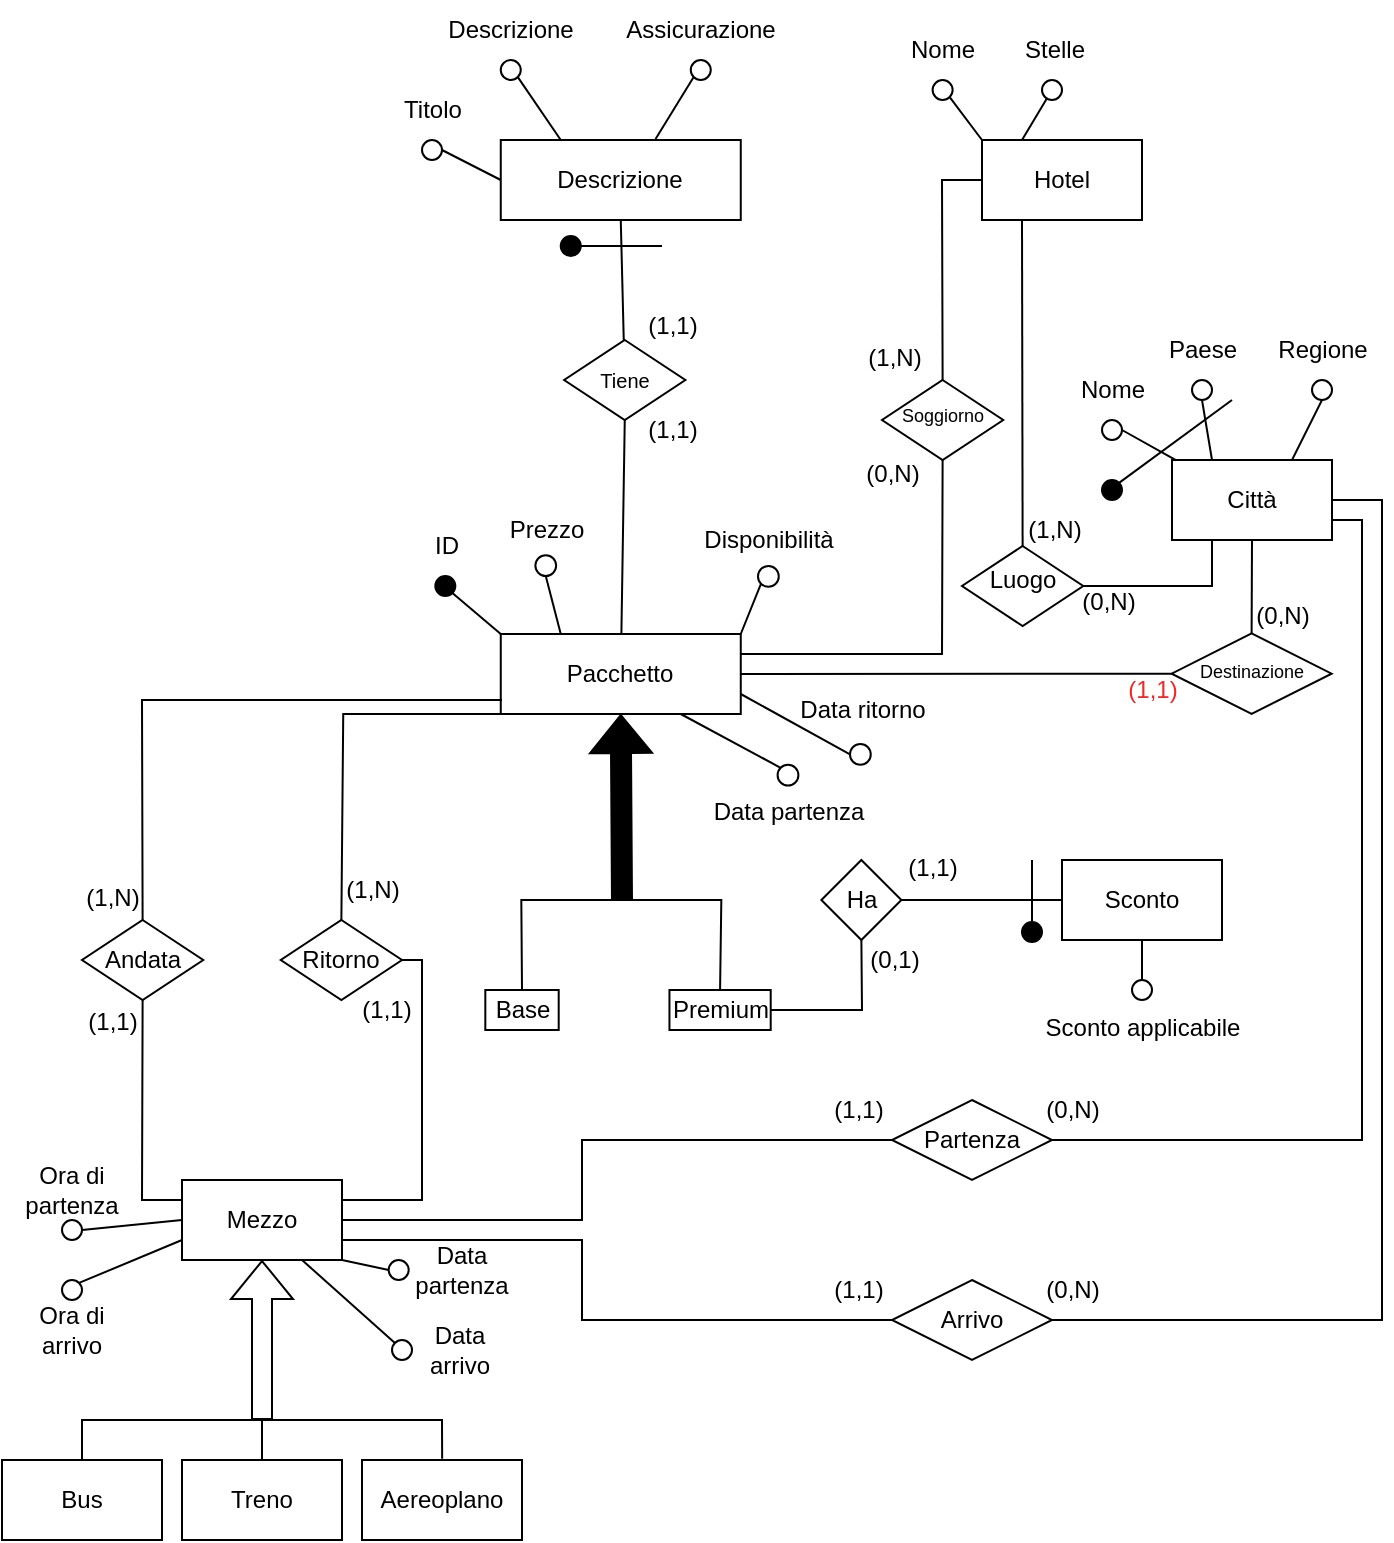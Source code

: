 <mxfile version="21.2.8" type="device">
  <diagram name="Pagina-1" id="XnK0lcYDc5IUlMdxf0PO">
    <mxGraphModel dx="1970" dy="593" grid="1" gridSize="10" guides="1" tooltips="1" connect="1" arrows="1" fold="1" page="1" pageScale="1" pageWidth="827" pageHeight="1169" math="0" shadow="0">
      <root>
        <mxCell id="0" />
        <mxCell id="1" parent="0" />
        <mxCell id="iDGBPSTXVyDFNnfygIKq-2" value="Pacchetto" style="rounded=0;whiteSpace=wrap;html=1;" parent="1" vertex="1">
          <mxGeometry x="239.38" y="407" width="120" height="40" as="geometry" />
        </mxCell>
        <mxCell id="iDGBPSTXVyDFNnfygIKq-3" value="&lt;div align=&quot;center&quot;&gt;&lt;font style=&quot;font-size: 10px;&quot;&gt;Tiene&lt;/font&gt;&lt;/div&gt;" style="rhombus;whiteSpace=wrap;html=1;align=center;" parent="1" vertex="1">
          <mxGeometry x="271.07" y="260" width="60.62" height="40" as="geometry" />
        </mxCell>
        <mxCell id="iDGBPSTXVyDFNnfygIKq-4" value="Descrizione" style="rounded=0;whiteSpace=wrap;html=1;" parent="1" vertex="1">
          <mxGeometry x="239.38" y="160" width="120" height="40" as="geometry" />
        </mxCell>
        <mxCell id="iDGBPSTXVyDFNnfygIKq-5" value="" style="endArrow=none;html=1;rounded=0;entryX=0.5;entryY=1;entryDx=0;entryDy=0;" parent="1" source="iDGBPSTXVyDFNnfygIKq-3" target="iDGBPSTXVyDFNnfygIKq-4" edge="1">
          <mxGeometry width="50" height="50" relative="1" as="geometry">
            <mxPoint x="390" y="350" as="sourcePoint" />
            <mxPoint x="440" y="300" as="targetPoint" />
          </mxGeometry>
        </mxCell>
        <mxCell id="iDGBPSTXVyDFNnfygIKq-6" value="" style="endArrow=none;html=1;rounded=0;entryX=0.5;entryY=1;entryDx=0;entryDy=0;" parent="1" source="iDGBPSTXVyDFNnfygIKq-2" target="iDGBPSTXVyDFNnfygIKq-3" edge="1">
          <mxGeometry width="50" height="50" relative="1" as="geometry">
            <mxPoint x="297.17" y="408" as="sourcePoint" />
            <mxPoint x="296.66" y="348" as="targetPoint" />
          </mxGeometry>
        </mxCell>
        <mxCell id="iDGBPSTXVyDFNnfygIKq-7" value="(1,1)" style="text;html=1;align=center;verticalAlign=middle;resizable=0;points=[];autosize=1;strokeColor=none;fillColor=none;" parent="1" vertex="1">
          <mxGeometry x="300" y="238" width="50" height="30" as="geometry" />
        </mxCell>
        <mxCell id="iDGBPSTXVyDFNnfygIKq-8" value="(1,1)" style="text;html=1;align=center;verticalAlign=middle;resizable=0;points=[];autosize=1;strokeColor=none;fillColor=none;" parent="1" vertex="1">
          <mxGeometry x="300" y="290" width="50" height="30" as="geometry" />
        </mxCell>
        <mxCell id="iDGBPSTXVyDFNnfygIKq-9" value="" style="ellipse;whiteSpace=wrap;html=1;aspect=fixed;" parent="1" vertex="1">
          <mxGeometry x="200" y="160" width="10" height="10" as="geometry" />
        </mxCell>
        <mxCell id="iDGBPSTXVyDFNnfygIKq-10" value="&lt;div&gt;Titolo&lt;/div&gt;" style="text;html=1;align=center;verticalAlign=middle;resizable=0;points=[];autosize=1;strokeColor=none;fillColor=none;" parent="1" vertex="1">
          <mxGeometry x="180" y="130" width="50" height="30" as="geometry" />
        </mxCell>
        <mxCell id="iDGBPSTXVyDFNnfygIKq-11" value="" style="endArrow=none;html=1;rounded=0;entryX=1;entryY=0.5;entryDx=0;entryDy=0;exitX=0;exitY=0.5;exitDx=0;exitDy=0;" parent="1" source="iDGBPSTXVyDFNnfygIKq-4" target="iDGBPSTXVyDFNnfygIKq-9" edge="1">
          <mxGeometry width="50" height="50" relative="1" as="geometry">
            <mxPoint x="310" y="350" as="sourcePoint" />
            <mxPoint x="360" y="300" as="targetPoint" />
          </mxGeometry>
        </mxCell>
        <mxCell id="iDGBPSTXVyDFNnfygIKq-13" value="" style="endArrow=none;html=1;rounded=0;exitX=0.25;exitY=0;exitDx=0;exitDy=0;entryX=1;entryY=1;entryDx=0;entryDy=0;" parent="1" source="iDGBPSTXVyDFNnfygIKq-4" target="iDGBPSTXVyDFNnfygIKq-17" edge="1">
          <mxGeometry width="50" height="50" relative="1" as="geometry">
            <mxPoint x="309" y="150" as="sourcePoint" />
            <mxPoint x="270" y="120" as="targetPoint" />
          </mxGeometry>
        </mxCell>
        <mxCell id="iDGBPSTXVyDFNnfygIKq-17" value="" style="ellipse;whiteSpace=wrap;html=1;aspect=fixed;" parent="1" vertex="1">
          <mxGeometry x="239.38" y="120" width="10" height="10" as="geometry" />
        </mxCell>
        <mxCell id="iDGBPSTXVyDFNnfygIKq-19" value="Descrizione" style="text;html=1;align=center;verticalAlign=middle;resizable=0;points=[];autosize=1;strokeColor=none;fillColor=none;" parent="1" vertex="1">
          <mxGeometry x="199.38" y="90" width="90" height="30" as="geometry" />
        </mxCell>
        <mxCell id="iDGBPSTXVyDFNnfygIKq-21" value="" style="ellipse;whiteSpace=wrap;html=1;" parent="1" vertex="1">
          <mxGeometry x="334.38" y="120" width="10" height="10" as="geometry" />
        </mxCell>
        <mxCell id="iDGBPSTXVyDFNnfygIKq-22" value="Assicurazione" style="text;html=1;align=center;verticalAlign=middle;resizable=0;points=[];autosize=1;strokeColor=none;fillColor=none;" parent="1" vertex="1">
          <mxGeometry x="289.38" y="90" width="100" height="30" as="geometry" />
        </mxCell>
        <mxCell id="iDGBPSTXVyDFNnfygIKq-23" value="" style="endArrow=none;html=1;rounded=0;entryX=0;entryY=1;entryDx=0;entryDy=0;exitX=0.645;exitY=-0.013;exitDx=0;exitDy=0;exitPerimeter=0;" parent="1" source="iDGBPSTXVyDFNnfygIKq-4" target="iDGBPSTXVyDFNnfygIKq-21" edge="1">
          <mxGeometry width="50" height="50" relative="1" as="geometry">
            <mxPoint x="270" y="180" as="sourcePoint" />
            <mxPoint x="320" y="130" as="targetPoint" />
          </mxGeometry>
        </mxCell>
        <mxCell id="iDGBPSTXVyDFNnfygIKq-24" value="" style="ellipse;whiteSpace=wrap;html=1;aspect=fixed;fillColor=#000000;" parent="1" vertex="1">
          <mxGeometry x="269.38" y="208" width="10" height="10" as="geometry" />
        </mxCell>
        <mxCell id="iDGBPSTXVyDFNnfygIKq-29" value="" style="endArrow=none;html=1;rounded=0;exitX=1;exitY=0.5;exitDx=0;exitDy=0;" parent="1" source="iDGBPSTXVyDFNnfygIKq-24" edge="1">
          <mxGeometry width="50" height="50" relative="1" as="geometry">
            <mxPoint x="260" y="260" as="sourcePoint" />
            <mxPoint x="320" y="213" as="targetPoint" />
          </mxGeometry>
        </mxCell>
        <mxCell id="iDGBPSTXVyDFNnfygIKq-30" value="" style="ellipse;whiteSpace=wrap;html=1;aspect=fixed;fillColor=#000000;" parent="1" vertex="1">
          <mxGeometry x="206.66" y="378" width="10" height="10" as="geometry" />
        </mxCell>
        <mxCell id="iDGBPSTXVyDFNnfygIKq-31" value="" style="endArrow=none;html=1;rounded=0;entryX=1;entryY=1;entryDx=0;entryDy=0;exitX=0;exitY=0;exitDx=0;exitDy=0;" parent="1" source="iDGBPSTXVyDFNnfygIKq-2" target="iDGBPSTXVyDFNnfygIKq-30" edge="1">
          <mxGeometry width="50" height="50" relative="1" as="geometry">
            <mxPoint x="246.66" y="408" as="sourcePoint" />
            <mxPoint x="306.66" y="358" as="targetPoint" />
          </mxGeometry>
        </mxCell>
        <mxCell id="iDGBPSTXVyDFNnfygIKq-32" value="ID" style="text;html=1;align=center;verticalAlign=middle;resizable=0;points=[];autosize=1;strokeColor=none;fillColor=none;" parent="1" vertex="1">
          <mxGeometry x="191.66" y="348" width="40" height="30" as="geometry" />
        </mxCell>
        <mxCell id="iDGBPSTXVyDFNnfygIKq-33" value="" style="ellipse;whiteSpace=wrap;html=1;aspect=fixed;fillColor=none;" parent="1" vertex="1">
          <mxGeometry x="368" y="373" width="10.38" height="10.38" as="geometry" />
        </mxCell>
        <mxCell id="iDGBPSTXVyDFNnfygIKq-34" value="" style="endArrow=none;html=1;rounded=0;entryX=0;entryY=1;entryDx=0;entryDy=0;exitX=1;exitY=0;exitDx=0;exitDy=0;" parent="1" source="iDGBPSTXVyDFNnfygIKq-2" target="iDGBPSTXVyDFNnfygIKq-33" edge="1">
          <mxGeometry width="50" height="50" relative="1" as="geometry">
            <mxPoint x="417.66" y="411" as="sourcePoint" />
            <mxPoint x="471.66" y="361" as="targetPoint" />
          </mxGeometry>
        </mxCell>
        <mxCell id="iDGBPSTXVyDFNnfygIKq-35" value="Prezzo" style="text;html=1;align=center;verticalAlign=middle;resizable=0;points=[];autosize=1;strokeColor=none;fillColor=none;" parent="1" vertex="1">
          <mxGeometry x="234.38" y="341.62" width="55" height="26" as="geometry" />
        </mxCell>
        <mxCell id="iDGBPSTXVyDFNnfygIKq-36" value="" style="ellipse;whiteSpace=wrap;html=1;aspect=fixed;fillColor=none;" parent="1" vertex="1">
          <mxGeometry x="256.69" y="367.62" width="10.38" height="10.38" as="geometry" />
        </mxCell>
        <mxCell id="iDGBPSTXVyDFNnfygIKq-37" value="" style="endArrow=none;html=1;rounded=0;entryX=0.5;entryY=1;entryDx=0;entryDy=0;exitX=0.25;exitY=0;exitDx=0;exitDy=0;" parent="1" source="iDGBPSTXVyDFNnfygIKq-2" target="iDGBPSTXVyDFNnfygIKq-36" edge="1">
          <mxGeometry width="50" height="50" relative="1" as="geometry">
            <mxPoint x="321.35" y="401" as="sourcePoint" />
            <mxPoint x="436.35" y="354" as="targetPoint" />
          </mxGeometry>
        </mxCell>
        <mxCell id="iDGBPSTXVyDFNnfygIKq-39" value="Disponibilità" style="text;html=1;align=center;verticalAlign=middle;resizable=0;points=[];autosize=1;strokeColor=none;fillColor=none;" parent="1" vertex="1">
          <mxGeometry x="331.69" y="347" width="83" height="26" as="geometry" />
        </mxCell>
        <mxCell id="iDGBPSTXVyDFNnfygIKq-42" value="" style="ellipse;whiteSpace=wrap;html=1;aspect=fixed;fillColor=none;" parent="1" vertex="1">
          <mxGeometry x="377.81" y="472.38" width="10.38" height="10.38" as="geometry" />
        </mxCell>
        <mxCell id="iDGBPSTXVyDFNnfygIKq-43" value="" style="endArrow=none;html=1;rounded=0;entryX=0;entryY=0;entryDx=0;entryDy=0;exitX=0.75;exitY=1;exitDx=0;exitDy=0;" parent="1" source="iDGBPSTXVyDFNnfygIKq-2" target="iDGBPSTXVyDFNnfygIKq-42" edge="1">
          <mxGeometry width="50" height="50" relative="1" as="geometry">
            <mxPoint x="371.69" y="507" as="sourcePoint" />
            <mxPoint x="484.35" y="461" as="targetPoint" />
          </mxGeometry>
        </mxCell>
        <mxCell id="iDGBPSTXVyDFNnfygIKq-44" value="Data partenza" style="text;html=1;align=center;verticalAlign=middle;resizable=0;points=[];autosize=1;strokeColor=none;fillColor=none;" parent="1" vertex="1">
          <mxGeometry x="336.0" y="482.76" width="94" height="26" as="geometry" />
        </mxCell>
        <mxCell id="iDGBPSTXVyDFNnfygIKq-45" value="" style="ellipse;whiteSpace=wrap;html=1;aspect=fixed;fillColor=none;" parent="1" vertex="1">
          <mxGeometry x="414" y="462" width="10.38" height="10.38" as="geometry" />
        </mxCell>
        <mxCell id="iDGBPSTXVyDFNnfygIKq-46" value="" style="endArrow=none;html=1;rounded=0;entryX=0;entryY=0.5;entryDx=0;entryDy=0;exitX=1;exitY=0.75;exitDx=0;exitDy=0;" parent="1" source="iDGBPSTXVyDFNnfygIKq-2" target="iDGBPSTXVyDFNnfygIKq-45" edge="1">
          <mxGeometry width="50" height="50" relative="1" as="geometry">
            <mxPoint x="384.19" y="410.62" as="sourcePoint" />
            <mxPoint x="539.54" y="424.62" as="targetPoint" />
          </mxGeometry>
        </mxCell>
        <mxCell id="iDGBPSTXVyDFNnfygIKq-47" value="Data ritorno" style="text;html=1;align=center;verticalAlign=middle;resizable=0;points=[];autosize=1;strokeColor=none;fillColor=none;" parent="1" vertex="1">
          <mxGeometry x="379.19" y="432" width="81" height="26" as="geometry" />
        </mxCell>
        <mxCell id="iDGBPSTXVyDFNnfygIKq-48" value="&lt;div style=&quot;line-height: 0%; font-size: 9px;&quot; align=&quot;center&quot;&gt;Destinazione&lt;/div&gt;&lt;div style=&quot;font-size: 9px;&quot; align=&quot;center&quot;&gt;&lt;br style=&quot;font-size: 9px;&quot;&gt;&lt;/div&gt;" style="rhombus;whiteSpace=wrap;html=1;align=center;spacingTop=8;fontSize=9;" parent="1" vertex="1">
          <mxGeometry x="574.81" y="406.69" width="80" height="40.31" as="geometry" />
        </mxCell>
        <mxCell id="iDGBPSTXVyDFNnfygIKq-49" value="" style="endArrow=none;html=1;rounded=0;exitX=1;exitY=0.5;exitDx=0;exitDy=0;entryX=0;entryY=0.5;entryDx=0;entryDy=0;" parent="1" source="iDGBPSTXVyDFNnfygIKq-2" target="iDGBPSTXVyDFNnfygIKq-48" edge="1">
          <mxGeometry width="50" height="50" relative="1" as="geometry">
            <mxPoint x="440" y="400" as="sourcePoint" />
            <mxPoint x="490" y="350" as="targetPoint" />
          </mxGeometry>
        </mxCell>
        <mxCell id="iDGBPSTXVyDFNnfygIKq-50" value="Città" style="rounded=0;whiteSpace=wrap;html=1;" parent="1" vertex="1">
          <mxGeometry x="575" y="320" width="80" height="40" as="geometry" />
        </mxCell>
        <mxCell id="iDGBPSTXVyDFNnfygIKq-51" value="" style="endArrow=none;html=1;rounded=0;exitX=0.5;exitY=0;exitDx=0;exitDy=0;entryX=0.5;entryY=1;entryDx=0;entryDy=0;" parent="1" source="iDGBPSTXVyDFNnfygIKq-48" target="iDGBPSTXVyDFNnfygIKq-50" edge="1">
          <mxGeometry width="50" height="50" relative="1" as="geometry">
            <mxPoint x="494.81" y="340" as="sourcePoint" />
            <mxPoint x="544.81" y="290" as="targetPoint" />
          </mxGeometry>
        </mxCell>
        <mxCell id="iDGBPSTXVyDFNnfygIKq-52" value="&lt;font color=&quot;#ef2929&quot;&gt;(1,1)&lt;/font&gt;" style="text;html=1;align=center;verticalAlign=middle;resizable=0;points=[];autosize=1;strokeColor=none;fillColor=none;" parent="1" vertex="1">
          <mxGeometry x="540" y="420" width="50" height="30" as="geometry" />
        </mxCell>
        <mxCell id="iDGBPSTXVyDFNnfygIKq-53" value="(0,N)" style="text;html=1;align=center;verticalAlign=middle;resizable=0;points=[];autosize=1;strokeColor=none;fillColor=none;" parent="1" vertex="1">
          <mxGeometry x="604.81" y="383.38" width="50" height="30" as="geometry" />
        </mxCell>
        <mxCell id="iDGBPSTXVyDFNnfygIKq-54" value="" style="ellipse;whiteSpace=wrap;html=1;aspect=fixed;" parent="1" vertex="1">
          <mxGeometry x="540" y="300" width="10" height="10" as="geometry" />
        </mxCell>
        <mxCell id="iDGBPSTXVyDFNnfygIKq-55" value="Nome" style="text;html=1;align=center;verticalAlign=middle;resizable=0;points=[];autosize=1;strokeColor=none;fillColor=none;" parent="1" vertex="1">
          <mxGeometry x="514.81" y="270" width="60" height="30" as="geometry" />
        </mxCell>
        <mxCell id="iDGBPSTXVyDFNnfygIKq-56" value="" style="endArrow=none;html=1;rounded=0;exitX=0.027;exitY=0.006;exitDx=0;exitDy=0;exitPerimeter=0;entryX=1;entryY=0.5;entryDx=0;entryDy=0;" parent="1" source="iDGBPSTXVyDFNnfygIKq-50" target="iDGBPSTXVyDFNnfygIKq-54" edge="1">
          <mxGeometry width="50" height="50" relative="1" as="geometry">
            <mxPoint x="495" y="340" as="sourcePoint" />
            <mxPoint x="545" y="290" as="targetPoint" />
          </mxGeometry>
        </mxCell>
        <mxCell id="iDGBPSTXVyDFNnfygIKq-60" value="" style="ellipse;whiteSpace=wrap;html=1;aspect=fixed;" parent="1" vertex="1">
          <mxGeometry x="585" y="280" width="10" height="10" as="geometry" />
        </mxCell>
        <mxCell id="iDGBPSTXVyDFNnfygIKq-61" value="" style="endArrow=none;html=1;rounded=0;entryX=0.5;entryY=1;entryDx=0;entryDy=0;exitX=0.25;exitY=0;exitDx=0;exitDy=0;" parent="1" source="iDGBPSTXVyDFNnfygIKq-50" target="iDGBPSTXVyDFNnfygIKq-60" edge="1">
          <mxGeometry width="50" height="50" relative="1" as="geometry">
            <mxPoint x="495" y="340" as="sourcePoint" />
            <mxPoint x="545" y="290" as="targetPoint" />
          </mxGeometry>
        </mxCell>
        <mxCell id="iDGBPSTXVyDFNnfygIKq-62" value="Paese" style="text;html=1;align=center;verticalAlign=middle;resizable=0;points=[];autosize=1;strokeColor=none;fillColor=none;" parent="1" vertex="1">
          <mxGeometry x="560" y="250" width="60" height="30" as="geometry" />
        </mxCell>
        <mxCell id="iDGBPSTXVyDFNnfygIKq-63" value="" style="ellipse;whiteSpace=wrap;html=1;aspect=fixed;" parent="1" vertex="1">
          <mxGeometry x="645" y="280" width="10" height="10" as="geometry" />
        </mxCell>
        <mxCell id="iDGBPSTXVyDFNnfygIKq-64" value="" style="endArrow=none;html=1;rounded=0;entryX=0.5;entryY=1;entryDx=0;entryDy=0;exitX=0.75;exitY=0;exitDx=0;exitDy=0;" parent="1" source="iDGBPSTXVyDFNnfygIKq-50" target="iDGBPSTXVyDFNnfygIKq-63" edge="1">
          <mxGeometry width="50" height="50" relative="1" as="geometry">
            <mxPoint x="640" y="320" as="sourcePoint" />
            <mxPoint x="590" y="290" as="targetPoint" />
          </mxGeometry>
        </mxCell>
        <mxCell id="iDGBPSTXVyDFNnfygIKq-65" value="Regione" style="text;html=1;align=center;verticalAlign=middle;resizable=0;points=[];autosize=1;strokeColor=none;fillColor=none;" parent="1" vertex="1">
          <mxGeometry x="615" y="250" width="70" height="30" as="geometry" />
        </mxCell>
        <mxCell id="iDGBPSTXVyDFNnfygIKq-66" value="" style="endArrow=none;html=1;rounded=0;exitX=1;exitY=0;exitDx=0;exitDy=0;" parent="1" source="iDGBPSTXVyDFNnfygIKq-67" edge="1">
          <mxGeometry width="50" height="50" relative="1" as="geometry">
            <mxPoint x="535" y="330" as="sourcePoint" />
            <mxPoint x="605" y="290" as="targetPoint" />
          </mxGeometry>
        </mxCell>
        <mxCell id="iDGBPSTXVyDFNnfygIKq-67" value="" style="ellipse;whiteSpace=wrap;html=1;aspect=fixed;fillColor=#000000;" parent="1" vertex="1">
          <mxGeometry x="540" y="330" width="10" height="10" as="geometry" />
        </mxCell>
        <mxCell id="iDGBPSTXVyDFNnfygIKq-70" value="&lt;font style=&quot;font-size: 9px;&quot;&gt;Soggiorno&lt;/font&gt;" style="rhombus;whiteSpace=wrap;html=1;spacingBottom=6;" parent="1" vertex="1">
          <mxGeometry x="430" y="280" width="60.62" height="40" as="geometry" />
        </mxCell>
        <mxCell id="iDGBPSTXVyDFNnfygIKq-71" value="" style="endArrow=none;html=1;rounded=0;exitX=1;exitY=0.25;exitDx=0;exitDy=0;entryX=0.5;entryY=1;entryDx=0;entryDy=0;" parent="1" source="iDGBPSTXVyDFNnfygIKq-2" target="iDGBPSTXVyDFNnfygIKq-70" edge="1">
          <mxGeometry width="50" height="50" relative="1" as="geometry">
            <mxPoint x="370" y="390" as="sourcePoint" />
            <mxPoint x="420" y="340" as="targetPoint" />
            <Array as="points">
              <mxPoint x="460" y="417" />
            </Array>
          </mxGeometry>
        </mxCell>
        <mxCell id="iDGBPSTXVyDFNnfygIKq-72" value="Hotel" style="rounded=0;whiteSpace=wrap;html=1;" parent="1" vertex="1">
          <mxGeometry x="480" y="160" width="80" height="40" as="geometry" />
        </mxCell>
        <mxCell id="iDGBPSTXVyDFNnfygIKq-73" value="" style="endArrow=none;html=1;rounded=0;entryX=0.5;entryY=0;entryDx=0;entryDy=0;exitX=0;exitY=0.5;exitDx=0;exitDy=0;" parent="1" source="iDGBPSTXVyDFNnfygIKq-72" target="iDGBPSTXVyDFNnfygIKq-70" edge="1">
          <mxGeometry width="50" height="50" relative="1" as="geometry">
            <mxPoint x="394.19" y="320" as="sourcePoint" />
            <mxPoint x="444.19" y="270" as="targetPoint" />
            <Array as="points">
              <mxPoint x="460" y="180" />
            </Array>
          </mxGeometry>
        </mxCell>
        <mxCell id="iDGBPSTXVyDFNnfygIKq-74" value="" style="endArrow=none;html=1;rounded=0;entryX=0.25;entryY=1;entryDx=0;entryDy=0;exitX=0.5;exitY=0;exitDx=0;exitDy=0;" parent="1" source="iDGBPSTXVyDFNnfygIKq-75" target="iDGBPSTXVyDFNnfygIKq-72" edge="1">
          <mxGeometry width="50" height="50" relative="1" as="geometry">
            <mxPoint x="500" y="370" as="sourcePoint" />
            <mxPoint x="600" y="250" as="targetPoint" />
          </mxGeometry>
        </mxCell>
        <mxCell id="iDGBPSTXVyDFNnfygIKq-75" value="Luogo" style="rhombus;whiteSpace=wrap;html=1;spacingBottom=6;" parent="1" vertex="1">
          <mxGeometry x="470" y="363" width="60.62" height="40" as="geometry" />
        </mxCell>
        <mxCell id="iDGBPSTXVyDFNnfygIKq-77" value="" style="endArrow=none;html=1;rounded=0;entryX=0.25;entryY=1;entryDx=0;entryDy=0;exitX=1;exitY=0.5;exitDx=0;exitDy=0;" parent="1" source="iDGBPSTXVyDFNnfygIKq-75" target="iDGBPSTXVyDFNnfygIKq-50" edge="1">
          <mxGeometry width="50" height="50" relative="1" as="geometry">
            <mxPoint x="550" y="300" as="sourcePoint" />
            <mxPoint x="600" y="250" as="targetPoint" />
            <Array as="points">
              <mxPoint x="595" y="383" />
            </Array>
          </mxGeometry>
        </mxCell>
        <mxCell id="iDGBPSTXVyDFNnfygIKq-78" value="(0,N)" style="text;html=1;align=center;verticalAlign=middle;resizable=0;points=[];autosize=1;strokeColor=none;fillColor=none;" parent="1" vertex="1">
          <mxGeometry x="410" y="311.62" width="50" height="30" as="geometry" />
        </mxCell>
        <mxCell id="iDGBPSTXVyDFNnfygIKq-79" value="&lt;div&gt;(1,N)&lt;/div&gt;" style="text;html=1;align=center;verticalAlign=middle;resizable=0;points=[];autosize=1;strokeColor=none;fillColor=none;" parent="1" vertex="1">
          <mxGeometry x="411.19" y="254" width="50" height="30" as="geometry" />
        </mxCell>
        <mxCell id="iDGBPSTXVyDFNnfygIKq-80" value="&lt;div&gt;(1,N)&lt;/div&gt;" style="text;html=1;align=center;verticalAlign=middle;resizable=0;points=[];autosize=1;strokeColor=none;fillColor=none;" parent="1" vertex="1">
          <mxGeometry x="490.62" y="339.62" width="50" height="30" as="geometry" />
        </mxCell>
        <mxCell id="iDGBPSTXVyDFNnfygIKq-81" value="(0,N)" style="text;html=1;align=center;verticalAlign=middle;resizable=0;points=[];autosize=1;strokeColor=none;fillColor=none;" parent="1" vertex="1">
          <mxGeometry x="518" y="376" width="50" height="30" as="geometry" />
        </mxCell>
        <mxCell id="iDGBPSTXVyDFNnfygIKq-82" value="" style="endArrow=none;html=1;rounded=0;entryX=0;entryY=0;entryDx=0;entryDy=0;exitX=1;exitY=1;exitDx=0;exitDy=0;" parent="1" source="iDGBPSTXVyDFNnfygIKq-83" target="iDGBPSTXVyDFNnfygIKq-72" edge="1">
          <mxGeometry width="50" height="50" relative="1" as="geometry">
            <mxPoint x="460" y="140" as="sourcePoint" />
            <mxPoint x="560" y="260" as="targetPoint" />
          </mxGeometry>
        </mxCell>
        <mxCell id="iDGBPSTXVyDFNnfygIKq-83" value="" style="ellipse;whiteSpace=wrap;html=1;" parent="1" vertex="1">
          <mxGeometry x="455.31" y="130" width="10" height="10" as="geometry" />
        </mxCell>
        <mxCell id="iDGBPSTXVyDFNnfygIKq-84" value="Nome" style="text;html=1;align=center;verticalAlign=middle;resizable=0;points=[];autosize=1;strokeColor=none;fillColor=none;" parent="1" vertex="1">
          <mxGeometry x="430" y="100" width="60" height="30" as="geometry" />
        </mxCell>
        <mxCell id="iDGBPSTXVyDFNnfygIKq-85" value="" style="endArrow=none;html=1;rounded=0;exitX=0.25;exitY=0;exitDx=0;exitDy=0;" parent="1" source="iDGBPSTXVyDFNnfygIKq-72" target="iDGBPSTXVyDFNnfygIKq-86" edge="1">
          <mxGeometry width="50" height="50" relative="1" as="geometry">
            <mxPoint x="510" y="240" as="sourcePoint" />
            <mxPoint x="510" y="130" as="targetPoint" />
          </mxGeometry>
        </mxCell>
        <mxCell id="iDGBPSTXVyDFNnfygIKq-86" value="" style="ellipse;whiteSpace=wrap;html=1;aspect=fixed;" parent="1" vertex="1">
          <mxGeometry x="510.0" y="130" width="10" height="10" as="geometry" />
        </mxCell>
        <mxCell id="iDGBPSTXVyDFNnfygIKq-88" value="Stelle" style="text;html=1;align=center;verticalAlign=middle;resizable=0;points=[];autosize=1;strokeColor=none;fillColor=none;" parent="1" vertex="1">
          <mxGeometry x="490.62" y="100" width="50" height="30" as="geometry" />
        </mxCell>
        <mxCell id="iDGBPSTXVyDFNnfygIKq-89" value="Andata" style="rhombus;whiteSpace=wrap;html=1;" parent="1" vertex="1">
          <mxGeometry x="30.0" y="550" width="60.62" height="40" as="geometry" />
        </mxCell>
        <mxCell id="iDGBPSTXVyDFNnfygIKq-91" value="&lt;div&gt;Ritorno&lt;/div&gt;" style="rhombus;whiteSpace=wrap;html=1;" parent="1" vertex="1">
          <mxGeometry x="129.38" y="550" width="60.62" height="40" as="geometry" />
        </mxCell>
        <mxCell id="iDGBPSTXVyDFNnfygIKq-92" value="" style="endArrow=none;html=1;rounded=0;exitX=0.5;exitY=0;exitDx=0;exitDy=0;" parent="1" source="iDGBPSTXVyDFNnfygIKq-89" edge="1">
          <mxGeometry width="50" height="50" relative="1" as="geometry">
            <mxPoint x="360.62" y="480" as="sourcePoint" />
            <mxPoint x="240" y="440" as="targetPoint" />
            <Array as="points">
              <mxPoint x="60" y="440" />
            </Array>
          </mxGeometry>
        </mxCell>
        <mxCell id="iDGBPSTXVyDFNnfygIKq-93" value="" style="endArrow=none;html=1;rounded=0;entryX=0;entryY=1;entryDx=0;entryDy=0;exitX=0.5;exitY=0;exitDx=0;exitDy=0;" parent="1" source="iDGBPSTXVyDFNnfygIKq-91" target="iDGBPSTXVyDFNnfygIKq-2" edge="1">
          <mxGeometry width="50" height="50" relative="1" as="geometry">
            <mxPoint x="160" y="600" as="sourcePoint" />
            <mxPoint x="190.0" y="447" as="targetPoint" />
            <Array as="points">
              <mxPoint x="160.62" y="447" />
            </Array>
          </mxGeometry>
        </mxCell>
        <mxCell id="iDGBPSTXVyDFNnfygIKq-94" value="" style="endArrow=none;html=1;rounded=0;entryX=0.5;entryY=1;entryDx=0;entryDy=0;exitX=0;exitY=0.25;exitDx=0;exitDy=0;" parent="1" source="iDGBPSTXVyDFNnfygIKq-95" target="iDGBPSTXVyDFNnfygIKq-89" edge="1">
          <mxGeometry width="50" height="50" relative="1" as="geometry">
            <mxPoint x="130.62" y="640" as="sourcePoint" />
            <mxPoint x="150.62" y="580" as="targetPoint" />
            <Array as="points">
              <mxPoint x="60" y="690" />
            </Array>
          </mxGeometry>
        </mxCell>
        <mxCell id="iDGBPSTXVyDFNnfygIKq-95" value="Mezzo" style="rounded=0;whiteSpace=wrap;html=1;" parent="1" vertex="1">
          <mxGeometry x="80" y="680" width="80" height="40" as="geometry" />
        </mxCell>
        <mxCell id="iDGBPSTXVyDFNnfygIKq-96" value="" style="endArrow=none;html=1;rounded=0;entryX=1;entryY=0.5;entryDx=0;entryDy=0;exitX=1;exitY=0.25;exitDx=0;exitDy=0;" parent="1" source="iDGBPSTXVyDFNnfygIKq-95" target="iDGBPSTXVyDFNnfygIKq-91" edge="1">
          <mxGeometry width="50" height="50" relative="1" as="geometry">
            <mxPoint x="111.62" y="690" as="sourcePoint" />
            <mxPoint x="100.62" y="630" as="targetPoint" />
            <Array as="points">
              <mxPoint x="200" y="690" />
              <mxPoint x="200" y="570" />
            </Array>
          </mxGeometry>
        </mxCell>
        <mxCell id="iDGBPSTXVyDFNnfygIKq-98" value="(1,N)" style="text;html=1;align=center;verticalAlign=middle;resizable=0;points=[];autosize=1;strokeColor=none;fillColor=none;" parent="1" vertex="1">
          <mxGeometry x="20.0" y="524" width="50" height="30" as="geometry" />
        </mxCell>
        <mxCell id="iDGBPSTXVyDFNnfygIKq-99" value="(1,1)" style="text;html=1;align=center;verticalAlign=middle;resizable=0;points=[];autosize=1;strokeColor=none;fillColor=none;" parent="1" vertex="1">
          <mxGeometry x="20.0" y="586" width="50" height="30" as="geometry" />
        </mxCell>
        <mxCell id="iDGBPSTXVyDFNnfygIKq-100" value="(1,N)" style="text;html=1;align=center;verticalAlign=middle;resizable=0;points=[];autosize=1;strokeColor=none;fillColor=none;" parent="1" vertex="1">
          <mxGeometry x="150" y="520" width="50" height="30" as="geometry" />
        </mxCell>
        <mxCell id="iDGBPSTXVyDFNnfygIKq-101" value="(1,1)" style="text;html=1;align=center;verticalAlign=middle;resizable=0;points=[];autosize=1;strokeColor=none;fillColor=none;" parent="1" vertex="1">
          <mxGeometry x="157" y="580" width="50" height="30" as="geometry" />
        </mxCell>
        <mxCell id="iDGBPSTXVyDFNnfygIKq-102" value="" style="shape=flexArrow;endArrow=classic;html=1;rounded=0;entryX=0.5;entryY=1;entryDx=0;entryDy=0;fillColor=#000000;" parent="1" target="iDGBPSTXVyDFNnfygIKq-2" edge="1">
          <mxGeometry width="50" height="50" relative="1" as="geometry">
            <mxPoint x="300" y="540" as="sourcePoint" />
            <mxPoint x="320" y="560" as="targetPoint" />
          </mxGeometry>
        </mxCell>
        <mxCell id="iDGBPSTXVyDFNnfygIKq-103" value="" style="endArrow=none;html=1;rounded=0;entryX=0.5;entryY=0;entryDx=0;entryDy=0;exitX=0.5;exitY=0;exitDx=0;exitDy=0;" parent="1" source="iDGBPSTXVyDFNnfygIKq-106" target="iDGBPSTXVyDFNnfygIKq-107" edge="1">
          <mxGeometry width="50" height="50" relative="1" as="geometry">
            <mxPoint x="249.66" y="540" as="sourcePoint" />
            <mxPoint x="349.66" y="540" as="targetPoint" />
            <Array as="points">
              <mxPoint x="249.66" y="540" />
              <mxPoint x="349.66" y="540" />
            </Array>
          </mxGeometry>
        </mxCell>
        <mxCell id="iDGBPSTXVyDFNnfygIKq-106" value="Base" style="rounded=0;whiteSpace=wrap;html=1;" parent="1" vertex="1">
          <mxGeometry x="231.66" y="585" width="36.69" height="20" as="geometry" />
        </mxCell>
        <mxCell id="iDGBPSTXVyDFNnfygIKq-107" value="Premium" style="rounded=0;whiteSpace=wrap;html=1;" parent="1" vertex="1">
          <mxGeometry x="323.73" y="585" width="50.62" height="20" as="geometry" />
        </mxCell>
        <mxCell id="N57df3obNBDMimQM0vPs-1" value="" style="shape=flexArrow;endArrow=classic;html=1;rounded=0;entryX=0.5;entryY=1;entryDx=0;entryDy=0;" parent="1" target="iDGBPSTXVyDFNnfygIKq-95" edge="1">
          <mxGeometry width="50" height="50" relative="1" as="geometry">
            <mxPoint x="120" y="800" as="sourcePoint" />
            <mxPoint x="110" y="730" as="targetPoint" />
          </mxGeometry>
        </mxCell>
        <mxCell id="N57df3obNBDMimQM0vPs-2" value="" style="endArrow=none;html=1;rounded=0;exitX=0.5;exitY=0;exitDx=0;exitDy=0;entryX=0.501;entryY=-0.015;entryDx=0;entryDy=0;entryPerimeter=0;" parent="1" source="N57df3obNBDMimQM0vPs-3" target="N57df3obNBDMimQM0vPs-5" edge="1">
          <mxGeometry width="50" height="50" relative="1" as="geometry">
            <mxPoint x="40" y="800" as="sourcePoint" />
            <mxPoint x="240" y="800" as="targetPoint" />
            <Array as="points">
              <mxPoint x="30" y="800" />
              <mxPoint x="210" y="800" />
            </Array>
          </mxGeometry>
        </mxCell>
        <mxCell id="N57df3obNBDMimQM0vPs-3" value="Bus" style="rounded=0;whiteSpace=wrap;html=1;" parent="1" vertex="1">
          <mxGeometry x="-10" y="820" width="80" height="40" as="geometry" />
        </mxCell>
        <mxCell id="N57df3obNBDMimQM0vPs-4" value="Treno" style="rounded=0;whiteSpace=wrap;html=1;" parent="1" vertex="1">
          <mxGeometry x="80" y="820" width="80" height="40" as="geometry" />
        </mxCell>
        <mxCell id="N57df3obNBDMimQM0vPs-5" value="Aereoplano" style="rounded=0;whiteSpace=wrap;html=1;" parent="1" vertex="1">
          <mxGeometry x="170" y="820" width="80" height="40" as="geometry" />
        </mxCell>
        <mxCell id="N57df3obNBDMimQM0vPs-6" value="" style="endArrow=none;html=1;rounded=0;exitX=0.5;exitY=0;exitDx=0;exitDy=0;" parent="1" source="N57df3obNBDMimQM0vPs-4" edge="1">
          <mxGeometry width="50" height="50" relative="1" as="geometry">
            <mxPoint x="110" y="830" as="sourcePoint" />
            <mxPoint x="120" y="800" as="targetPoint" />
          </mxGeometry>
        </mxCell>
        <mxCell id="N57df3obNBDMimQM0vPs-8" value="Partenza" style="rhombus;whiteSpace=wrap;html=1;" parent="1" vertex="1">
          <mxGeometry x="435" y="640" width="80" height="40" as="geometry" />
        </mxCell>
        <mxCell id="N57df3obNBDMimQM0vPs-9" value="Arrivo" style="rhombus;whiteSpace=wrap;html=1;" parent="1" vertex="1">
          <mxGeometry x="435" y="730" width="80" height="40" as="geometry" />
        </mxCell>
        <mxCell id="N57df3obNBDMimQM0vPs-11" value="" style="endArrow=none;html=1;rounded=0;exitX=1;exitY=0.5;exitDx=0;exitDy=0;entryX=0;entryY=0.5;entryDx=0;entryDy=0;" parent="1" source="iDGBPSTXVyDFNnfygIKq-95" target="N57df3obNBDMimQM0vPs-8" edge="1">
          <mxGeometry width="50" height="50" relative="1" as="geometry">
            <mxPoint x="160" y="750" as="sourcePoint" />
            <mxPoint x="210" y="700" as="targetPoint" />
            <Array as="points">
              <mxPoint x="280" y="700" />
              <mxPoint x="280" y="660" />
            </Array>
          </mxGeometry>
        </mxCell>
        <mxCell id="N57df3obNBDMimQM0vPs-12" value="" style="endArrow=none;html=1;rounded=0;exitX=1;exitY=0.75;exitDx=0;exitDy=0;entryX=0;entryY=0.5;entryDx=0;entryDy=0;" parent="1" source="iDGBPSTXVyDFNnfygIKq-95" target="N57df3obNBDMimQM0vPs-9" edge="1">
          <mxGeometry width="50" height="50" relative="1" as="geometry">
            <mxPoint x="180" y="770" as="sourcePoint" />
            <mxPoint x="230" y="720" as="targetPoint" />
            <Array as="points">
              <mxPoint x="280" y="710" />
              <mxPoint x="280" y="750" />
            </Array>
          </mxGeometry>
        </mxCell>
        <mxCell id="N57df3obNBDMimQM0vPs-13" value="" style="endArrow=none;html=1;rounded=0;exitX=1;exitY=0.5;exitDx=0;exitDy=0;entryX=1;entryY=0.75;entryDx=0;entryDy=0;" parent="1" source="N57df3obNBDMimQM0vPs-8" target="iDGBPSTXVyDFNnfygIKq-50" edge="1">
          <mxGeometry width="50" height="50" relative="1" as="geometry">
            <mxPoint x="450" y="640" as="sourcePoint" />
            <mxPoint x="500" y="590" as="targetPoint" />
            <Array as="points">
              <mxPoint x="670" y="660" />
              <mxPoint x="670" y="350" />
            </Array>
          </mxGeometry>
        </mxCell>
        <mxCell id="N57df3obNBDMimQM0vPs-14" value="" style="endArrow=none;html=1;rounded=0;entryX=1;entryY=0.5;entryDx=0;entryDy=0;exitX=1;exitY=0.5;exitDx=0;exitDy=0;" parent="1" source="N57df3obNBDMimQM0vPs-9" target="iDGBPSTXVyDFNnfygIKq-50" edge="1">
          <mxGeometry width="50" height="50" relative="1" as="geometry">
            <mxPoint x="610" y="600" as="sourcePoint" />
            <mxPoint x="660" y="550" as="targetPoint" />
            <Array as="points">
              <mxPoint x="680" y="750" />
              <mxPoint x="680" y="340" />
            </Array>
          </mxGeometry>
        </mxCell>
        <mxCell id="N57df3obNBDMimQM0vPs-15" value="(1,1)" style="text;html=1;align=center;verticalAlign=middle;resizable=0;points=[];autosize=1;strokeColor=none;fillColor=none;" parent="1" vertex="1">
          <mxGeometry x="393.19" y="630" width="50" height="30" as="geometry" />
        </mxCell>
        <mxCell id="N57df3obNBDMimQM0vPs-16" value="(1,1)" style="text;html=1;align=center;verticalAlign=middle;resizable=0;points=[];autosize=1;strokeColor=none;fillColor=none;" parent="1" vertex="1">
          <mxGeometry x="393.19" y="720" width="50" height="30" as="geometry" />
        </mxCell>
        <mxCell id="N57df3obNBDMimQM0vPs-17" value="(0,N)" style="text;html=1;align=center;verticalAlign=middle;resizable=0;points=[];autosize=1;strokeColor=none;fillColor=none;" parent="1" vertex="1">
          <mxGeometry x="500" y="630" width="50" height="30" as="geometry" />
        </mxCell>
        <mxCell id="N57df3obNBDMimQM0vPs-18" value="(0,N)" style="text;html=1;align=center;verticalAlign=middle;resizable=0;points=[];autosize=1;strokeColor=none;fillColor=none;" parent="1" vertex="1">
          <mxGeometry x="500" y="720" width="50" height="30" as="geometry" />
        </mxCell>
        <mxCell id="N57df3obNBDMimQM0vPs-20" value="" style="ellipse;whiteSpace=wrap;html=1;" parent="1" vertex="1">
          <mxGeometry x="20" y="730" width="10" height="10" as="geometry" />
        </mxCell>
        <mxCell id="N57df3obNBDMimQM0vPs-21" value="" style="ellipse;whiteSpace=wrap;html=1;" parent="1" vertex="1">
          <mxGeometry x="20" y="700" width="10" height="10" as="geometry" />
        </mxCell>
        <mxCell id="N57df3obNBDMimQM0vPs-22" value="" style="endArrow=none;html=1;rounded=0;exitX=1;exitY=0.5;exitDx=0;exitDy=0;entryX=0;entryY=0.5;entryDx=0;entryDy=0;" parent="1" source="N57df3obNBDMimQM0vPs-21" target="iDGBPSTXVyDFNnfygIKq-95" edge="1">
          <mxGeometry width="50" height="50" relative="1" as="geometry">
            <mxPoint x="20" y="760" as="sourcePoint" />
            <mxPoint x="70" y="710" as="targetPoint" />
          </mxGeometry>
        </mxCell>
        <mxCell id="N57df3obNBDMimQM0vPs-23" value="" style="endArrow=none;html=1;rounded=0;exitX=1;exitY=0;exitDx=0;exitDy=0;entryX=0;entryY=0.75;entryDx=0;entryDy=0;" parent="1" source="N57df3obNBDMimQM0vPs-20" target="iDGBPSTXVyDFNnfygIKq-95" edge="1">
          <mxGeometry width="50" height="50" relative="1" as="geometry">
            <mxPoint x="120" y="740" as="sourcePoint" />
            <mxPoint x="170" y="690" as="targetPoint" />
          </mxGeometry>
        </mxCell>
        <mxCell id="N57df3obNBDMimQM0vPs-25" value="Ora di arrivo" style="text;html=1;strokeColor=none;fillColor=none;align=center;verticalAlign=middle;whiteSpace=wrap;rounded=0;" parent="1" vertex="1">
          <mxGeometry x="-5" y="740" width="60" height="30" as="geometry" />
        </mxCell>
        <mxCell id="N57df3obNBDMimQM0vPs-26" value="Ora di partenza" style="text;html=1;strokeColor=none;fillColor=none;align=center;verticalAlign=middle;whiteSpace=wrap;rounded=0;" parent="1" vertex="1">
          <mxGeometry x="-5" y="670" width="60" height="30" as="geometry" />
        </mxCell>
        <mxCell id="N57df3obNBDMimQM0vPs-29" value="" style="ellipse;whiteSpace=wrap;html=1;" parent="1" vertex="1">
          <mxGeometry x="185" y="760" width="10" height="10" as="geometry" />
        </mxCell>
        <mxCell id="N57df3obNBDMimQM0vPs-30" value="" style="ellipse;whiteSpace=wrap;html=1;" parent="1" vertex="1">
          <mxGeometry x="183.34" y="720" width="10" height="10" as="geometry" />
        </mxCell>
        <mxCell id="N57df3obNBDMimQM0vPs-31" value="" style="endArrow=none;html=1;rounded=0;exitX=0;exitY=0.5;exitDx=0;exitDy=0;entryX=1;entryY=1;entryDx=0;entryDy=0;" parent="1" source="N57df3obNBDMimQM0vPs-30" target="iDGBPSTXVyDFNnfygIKq-95" edge="1">
          <mxGeometry width="50" height="50" relative="1" as="geometry">
            <mxPoint x="185" y="790" as="sourcePoint" />
            <mxPoint x="245" y="730" as="targetPoint" />
          </mxGeometry>
        </mxCell>
        <mxCell id="N57df3obNBDMimQM0vPs-32" value="" style="endArrow=none;html=1;rounded=0;exitX=0;exitY=0;exitDx=0;exitDy=0;entryX=0.75;entryY=1;entryDx=0;entryDy=0;" parent="1" source="N57df3obNBDMimQM0vPs-29" target="iDGBPSTXVyDFNnfygIKq-95" edge="1">
          <mxGeometry width="50" height="50" relative="1" as="geometry">
            <mxPoint x="285" y="770" as="sourcePoint" />
            <mxPoint x="245" y="740" as="targetPoint" />
          </mxGeometry>
        </mxCell>
        <mxCell id="N57df3obNBDMimQM0vPs-33" value="Data arrivo" style="text;html=1;strokeColor=none;fillColor=none;align=center;verticalAlign=middle;whiteSpace=wrap;rounded=0;" parent="1" vertex="1">
          <mxGeometry x="189.38" y="750" width="60" height="30" as="geometry" />
        </mxCell>
        <mxCell id="N57df3obNBDMimQM0vPs-34" value="Data partenza" style="text;html=1;strokeColor=none;fillColor=none;align=center;verticalAlign=middle;whiteSpace=wrap;rounded=0;" parent="1" vertex="1">
          <mxGeometry x="190" y="710" width="60" height="30" as="geometry" />
        </mxCell>
        <mxCell id="N57df3obNBDMimQM0vPs-35" value="Ha" style="rhombus;whiteSpace=wrap;html=1;" parent="1" vertex="1">
          <mxGeometry x="399.69" y="520" width="40" height="40" as="geometry" />
        </mxCell>
        <mxCell id="N57df3obNBDMimQM0vPs-36" value="Sconto" style="rounded=0;whiteSpace=wrap;html=1;" parent="1" vertex="1">
          <mxGeometry x="520" y="520" width="80" height="40" as="geometry" />
        </mxCell>
        <mxCell id="N57df3obNBDMimQM0vPs-37" value="" style="endArrow=none;html=1;rounded=0;exitX=1;exitY=0.5;exitDx=0;exitDy=0;entryX=0.5;entryY=1;entryDx=0;entryDy=0;" parent="1" source="iDGBPSTXVyDFNnfygIKq-107" target="N57df3obNBDMimQM0vPs-35" edge="1">
          <mxGeometry width="50" height="50" relative="1" as="geometry">
            <mxPoint x="410" y="560" as="sourcePoint" />
            <mxPoint x="460" y="510" as="targetPoint" />
            <Array as="points">
              <mxPoint x="420" y="595" />
            </Array>
          </mxGeometry>
        </mxCell>
        <mxCell id="N57df3obNBDMimQM0vPs-44" value="(0,1)" style="text;html=1;align=center;verticalAlign=middle;resizable=0;points=[];autosize=1;strokeColor=none;fillColor=none;" parent="1" vertex="1">
          <mxGeometry x="411.19" y="555" width="50" height="30" as="geometry" />
        </mxCell>
        <mxCell id="N57df3obNBDMimQM0vPs-45" value="(1,1)" style="text;html=1;align=center;verticalAlign=middle;resizable=0;points=[];autosize=1;strokeColor=none;fillColor=none;" parent="1" vertex="1">
          <mxGeometry x="430" y="508.76" width="50" height="30" as="geometry" />
        </mxCell>
        <mxCell id="N57df3obNBDMimQM0vPs-46" value="" style="endArrow=none;html=1;rounded=0;entryX=0;entryY=0.5;entryDx=0;entryDy=0;exitX=1;exitY=0.5;exitDx=0;exitDy=0;" parent="1" source="N57df3obNBDMimQM0vPs-35" target="N57df3obNBDMimQM0vPs-36" edge="1">
          <mxGeometry width="50" height="50" relative="1" as="geometry">
            <mxPoint x="440" y="550" as="sourcePoint" />
            <mxPoint x="450" y="530" as="targetPoint" />
          </mxGeometry>
        </mxCell>
        <mxCell id="N57df3obNBDMimQM0vPs-47" value="" style="endArrow=none;html=1;rounded=0;exitX=0.5;exitY=1;exitDx=0;exitDy=0;" parent="1" source="N57df3obNBDMimQM0vPs-36" target="N57df3obNBDMimQM0vPs-48" edge="1">
          <mxGeometry width="50" height="50" relative="1" as="geometry">
            <mxPoint x="520" y="520" as="sourcePoint" />
            <mxPoint x="500" y="490" as="targetPoint" />
          </mxGeometry>
        </mxCell>
        <mxCell id="N57df3obNBDMimQM0vPs-48" value="" style="ellipse;whiteSpace=wrap;html=1;aspect=fixed;" parent="1" vertex="1">
          <mxGeometry x="555" y="580" width="10" height="10" as="geometry" />
        </mxCell>
        <mxCell id="N57df3obNBDMimQM0vPs-49" value="Sconto applicabile" style="text;html=1;align=center;verticalAlign=middle;resizable=0;points=[];autosize=1;strokeColor=none;fillColor=none;" parent="1" vertex="1">
          <mxGeometry x="500" y="589" width="120" height="30" as="geometry" />
        </mxCell>
        <mxCell id="N57df3obNBDMimQM0vPs-50" value="" style="endArrow=none;html=1;rounded=0;exitX=0.5;exitY=1;exitDx=0;exitDy=0;" parent="1" target="N57df3obNBDMimQM0vPs-51" edge="1">
          <mxGeometry width="50" height="50" relative="1" as="geometry">
            <mxPoint x="505" y="520" as="sourcePoint" />
            <mxPoint x="445" y="450" as="targetPoint" />
          </mxGeometry>
        </mxCell>
        <mxCell id="N57df3obNBDMimQM0vPs-51" value="" style="ellipse;whiteSpace=wrap;html=1;aspect=fixed;background=black;fillColor=#000000;" parent="1" vertex="1">
          <mxGeometry x="500" y="551" width="10" height="10" as="geometry" />
        </mxCell>
      </root>
    </mxGraphModel>
  </diagram>
</mxfile>
